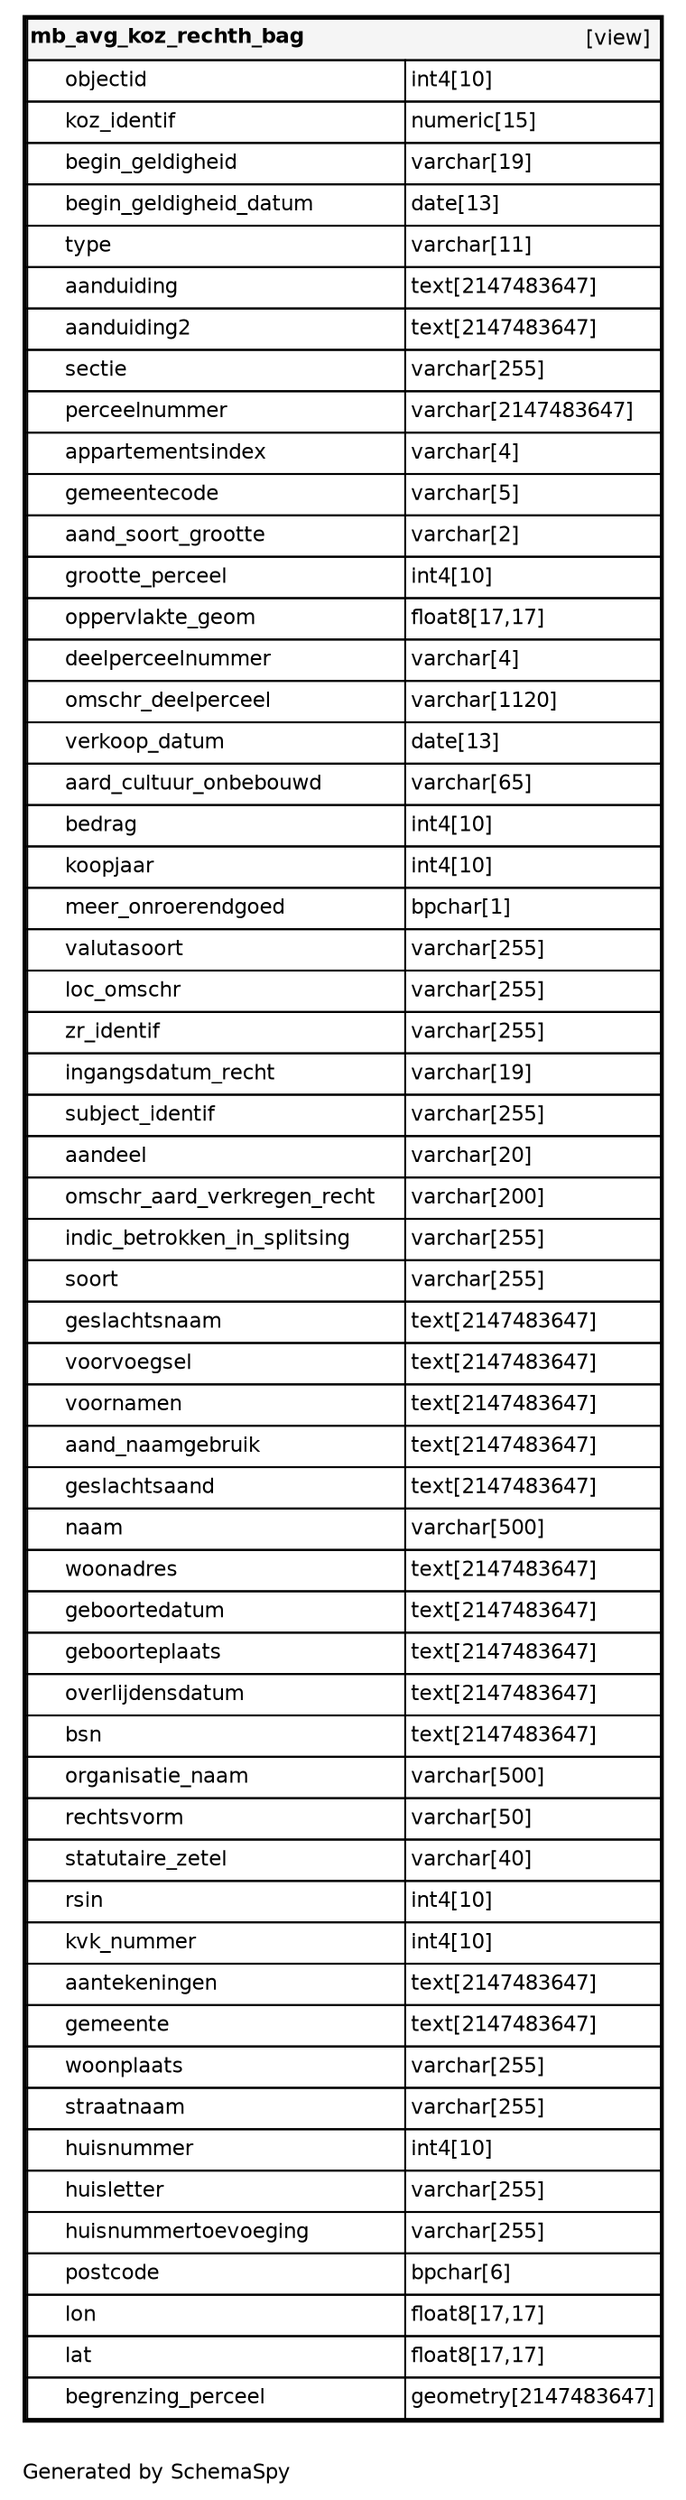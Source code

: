digraph "oneDegreeRelationshipsDiagram" {
  graph [    rankdir="RL"    bgcolor="#ffffff"    label="\nGenerated by SchemaSpy"    labeljust="l"    nodesep="0.18"    ranksep="0.46"    fontname="Helvetica"    fontsize="11"    ration="compress"  ];  node [    fontname="Helvetica"    fontsize="11"    shape="plaintext"  ];  edge [    arrowsize="0.8"  ];
  "mb_avg_koz_rechth_bag" [
   label=<
    <TABLE BORDER="2" CELLBORDER="1" CELLSPACING="0" BGCOLOR="#ffffff">
      <TR><TD COLSPAN="4"  BGCOLOR="#f5f5f5"><TABLE BORDER="0" CELLSPACING="0"><TR><TD ALIGN="LEFT" FIXEDSIZE="TRUE" WIDTH="143" HEIGHT="16"><B>mb_avg_koz_rechth_bag</B></TD><TD ALIGN="RIGHT">[view]</TD></TR></TABLE></TD></TR>
      <TR><TD PORT="objectid" COLSPAN="2" ALIGN="LEFT"><TABLE BORDER="0" CELLSPACING="0" ALIGN="LEFT"><TR ALIGN="LEFT"><TD ALIGN="LEFT" FIXEDSIZE="TRUE" WIDTH="15" HEIGHT="16"></TD><TD ALIGN="LEFT" FIXEDSIZE="TRUE" WIDTH="180" HEIGHT="16">objectid</TD></TR></TABLE></TD><TD PORT="objectid.type" ALIGN="LEFT">int4[10]</TD></TR>
      <TR><TD PORT="koz_identif" COLSPAN="2" ALIGN="LEFT"><TABLE BORDER="0" CELLSPACING="0" ALIGN="LEFT"><TR ALIGN="LEFT"><TD ALIGN="LEFT" FIXEDSIZE="TRUE" WIDTH="15" HEIGHT="16"></TD><TD ALIGN="LEFT" FIXEDSIZE="TRUE" WIDTH="180" HEIGHT="16">koz_identif</TD></TR></TABLE></TD><TD PORT="koz_identif.type" ALIGN="LEFT">numeric[15]</TD></TR>
      <TR><TD PORT="begin_geldigheid" COLSPAN="2" ALIGN="LEFT"><TABLE BORDER="0" CELLSPACING="0" ALIGN="LEFT"><TR ALIGN="LEFT"><TD ALIGN="LEFT" FIXEDSIZE="TRUE" WIDTH="15" HEIGHT="16"></TD><TD ALIGN="LEFT" FIXEDSIZE="TRUE" WIDTH="180" HEIGHT="16">begin_geldigheid</TD></TR></TABLE></TD><TD PORT="begin_geldigheid.type" ALIGN="LEFT">varchar[19]</TD></TR>
      <TR><TD PORT="begin_geldigheid_datum" COLSPAN="2" ALIGN="LEFT"><TABLE BORDER="0" CELLSPACING="0" ALIGN="LEFT"><TR ALIGN="LEFT"><TD ALIGN="LEFT" FIXEDSIZE="TRUE" WIDTH="15" HEIGHT="16"></TD><TD ALIGN="LEFT" FIXEDSIZE="TRUE" WIDTH="180" HEIGHT="16">begin_geldigheid_datum</TD></TR></TABLE></TD><TD PORT="begin_geldigheid_datum.type" ALIGN="LEFT">date[13]</TD></TR>
      <TR><TD PORT="type" COLSPAN="2" ALIGN="LEFT"><TABLE BORDER="0" CELLSPACING="0" ALIGN="LEFT"><TR ALIGN="LEFT"><TD ALIGN="LEFT" FIXEDSIZE="TRUE" WIDTH="15" HEIGHT="16"></TD><TD ALIGN="LEFT" FIXEDSIZE="TRUE" WIDTH="180" HEIGHT="16">type</TD></TR></TABLE></TD><TD PORT="type.type" ALIGN="LEFT">varchar[11]</TD></TR>
      <TR><TD PORT="aanduiding" COLSPAN="2" ALIGN="LEFT"><TABLE BORDER="0" CELLSPACING="0" ALIGN="LEFT"><TR ALIGN="LEFT"><TD ALIGN="LEFT" FIXEDSIZE="TRUE" WIDTH="15" HEIGHT="16"></TD><TD ALIGN="LEFT" FIXEDSIZE="TRUE" WIDTH="180" HEIGHT="16">aanduiding</TD></TR></TABLE></TD><TD PORT="aanduiding.type" ALIGN="LEFT">text[2147483647]</TD></TR>
      <TR><TD PORT="aanduiding2" COLSPAN="2" ALIGN="LEFT"><TABLE BORDER="0" CELLSPACING="0" ALIGN="LEFT"><TR ALIGN="LEFT"><TD ALIGN="LEFT" FIXEDSIZE="TRUE" WIDTH="15" HEIGHT="16"></TD><TD ALIGN="LEFT" FIXEDSIZE="TRUE" WIDTH="180" HEIGHT="16">aanduiding2</TD></TR></TABLE></TD><TD PORT="aanduiding2.type" ALIGN="LEFT">text[2147483647]</TD></TR>
      <TR><TD PORT="sectie" COLSPAN="2" ALIGN="LEFT"><TABLE BORDER="0" CELLSPACING="0" ALIGN="LEFT"><TR ALIGN="LEFT"><TD ALIGN="LEFT" FIXEDSIZE="TRUE" WIDTH="15" HEIGHT="16"></TD><TD ALIGN="LEFT" FIXEDSIZE="TRUE" WIDTH="180" HEIGHT="16">sectie</TD></TR></TABLE></TD><TD PORT="sectie.type" ALIGN="LEFT">varchar[255]</TD></TR>
      <TR><TD PORT="perceelnummer" COLSPAN="2" ALIGN="LEFT"><TABLE BORDER="0" CELLSPACING="0" ALIGN="LEFT"><TR ALIGN="LEFT"><TD ALIGN="LEFT" FIXEDSIZE="TRUE" WIDTH="15" HEIGHT="16"></TD><TD ALIGN="LEFT" FIXEDSIZE="TRUE" WIDTH="180" HEIGHT="16">perceelnummer</TD></TR></TABLE></TD><TD PORT="perceelnummer.type" ALIGN="LEFT">varchar[2147483647]</TD></TR>
      <TR><TD PORT="appartementsindex" COLSPAN="2" ALIGN="LEFT"><TABLE BORDER="0" CELLSPACING="0" ALIGN="LEFT"><TR ALIGN="LEFT"><TD ALIGN="LEFT" FIXEDSIZE="TRUE" WIDTH="15" HEIGHT="16"></TD><TD ALIGN="LEFT" FIXEDSIZE="TRUE" WIDTH="180" HEIGHT="16">appartementsindex</TD></TR></TABLE></TD><TD PORT="appartementsindex.type" ALIGN="LEFT">varchar[4]</TD></TR>
      <TR><TD PORT="gemeentecode" COLSPAN="2" ALIGN="LEFT"><TABLE BORDER="0" CELLSPACING="0" ALIGN="LEFT"><TR ALIGN="LEFT"><TD ALIGN="LEFT" FIXEDSIZE="TRUE" WIDTH="15" HEIGHT="16"></TD><TD ALIGN="LEFT" FIXEDSIZE="TRUE" WIDTH="180" HEIGHT="16">gemeentecode</TD></TR></TABLE></TD><TD PORT="gemeentecode.type" ALIGN="LEFT">varchar[5]</TD></TR>
      <TR><TD PORT="aand_soort_grootte" COLSPAN="2" ALIGN="LEFT"><TABLE BORDER="0" CELLSPACING="0" ALIGN="LEFT"><TR ALIGN="LEFT"><TD ALIGN="LEFT" FIXEDSIZE="TRUE" WIDTH="15" HEIGHT="16"></TD><TD ALIGN="LEFT" FIXEDSIZE="TRUE" WIDTH="180" HEIGHT="16">aand_soort_grootte</TD></TR></TABLE></TD><TD PORT="aand_soort_grootte.type" ALIGN="LEFT">varchar[2]</TD></TR>
      <TR><TD PORT="grootte_perceel" COLSPAN="2" ALIGN="LEFT"><TABLE BORDER="0" CELLSPACING="0" ALIGN="LEFT"><TR ALIGN="LEFT"><TD ALIGN="LEFT" FIXEDSIZE="TRUE" WIDTH="15" HEIGHT="16"></TD><TD ALIGN="LEFT" FIXEDSIZE="TRUE" WIDTH="180" HEIGHT="16">grootte_perceel</TD></TR></TABLE></TD><TD PORT="grootte_perceel.type" ALIGN="LEFT">int4[10]</TD></TR>
      <TR><TD PORT="oppervlakte_geom" COLSPAN="2" ALIGN="LEFT"><TABLE BORDER="0" CELLSPACING="0" ALIGN="LEFT"><TR ALIGN="LEFT"><TD ALIGN="LEFT" FIXEDSIZE="TRUE" WIDTH="15" HEIGHT="16"></TD><TD ALIGN="LEFT" FIXEDSIZE="TRUE" WIDTH="180" HEIGHT="16">oppervlakte_geom</TD></TR></TABLE></TD><TD PORT="oppervlakte_geom.type" ALIGN="LEFT">float8[17,17]</TD></TR>
      <TR><TD PORT="deelperceelnummer" COLSPAN="2" ALIGN="LEFT"><TABLE BORDER="0" CELLSPACING="0" ALIGN="LEFT"><TR ALIGN="LEFT"><TD ALIGN="LEFT" FIXEDSIZE="TRUE" WIDTH="15" HEIGHT="16"></TD><TD ALIGN="LEFT" FIXEDSIZE="TRUE" WIDTH="180" HEIGHT="16">deelperceelnummer</TD></TR></TABLE></TD><TD PORT="deelperceelnummer.type" ALIGN="LEFT">varchar[4]</TD></TR>
      <TR><TD PORT="omschr_deelperceel" COLSPAN="2" ALIGN="LEFT"><TABLE BORDER="0" CELLSPACING="0" ALIGN="LEFT"><TR ALIGN="LEFT"><TD ALIGN="LEFT" FIXEDSIZE="TRUE" WIDTH="15" HEIGHT="16"></TD><TD ALIGN="LEFT" FIXEDSIZE="TRUE" WIDTH="180" HEIGHT="16">omschr_deelperceel</TD></TR></TABLE></TD><TD PORT="omschr_deelperceel.type" ALIGN="LEFT">varchar[1120]</TD></TR>
      <TR><TD PORT="verkoop_datum" COLSPAN="2" ALIGN="LEFT"><TABLE BORDER="0" CELLSPACING="0" ALIGN="LEFT"><TR ALIGN="LEFT"><TD ALIGN="LEFT" FIXEDSIZE="TRUE" WIDTH="15" HEIGHT="16"></TD><TD ALIGN="LEFT" FIXEDSIZE="TRUE" WIDTH="180" HEIGHT="16">verkoop_datum</TD></TR></TABLE></TD><TD PORT="verkoop_datum.type" ALIGN="LEFT">date[13]</TD></TR>
      <TR><TD PORT="aard_cultuur_onbebouwd" COLSPAN="2" ALIGN="LEFT"><TABLE BORDER="0" CELLSPACING="0" ALIGN="LEFT"><TR ALIGN="LEFT"><TD ALIGN="LEFT" FIXEDSIZE="TRUE" WIDTH="15" HEIGHT="16"></TD><TD ALIGN="LEFT" FIXEDSIZE="TRUE" WIDTH="180" HEIGHT="16">aard_cultuur_onbebouwd</TD></TR></TABLE></TD><TD PORT="aard_cultuur_onbebouwd.type" ALIGN="LEFT">varchar[65]</TD></TR>
      <TR><TD PORT="bedrag" COLSPAN="2" ALIGN="LEFT"><TABLE BORDER="0" CELLSPACING="0" ALIGN="LEFT"><TR ALIGN="LEFT"><TD ALIGN="LEFT" FIXEDSIZE="TRUE" WIDTH="15" HEIGHT="16"></TD><TD ALIGN="LEFT" FIXEDSIZE="TRUE" WIDTH="180" HEIGHT="16">bedrag</TD></TR></TABLE></TD><TD PORT="bedrag.type" ALIGN="LEFT">int4[10]</TD></TR>
      <TR><TD PORT="koopjaar" COLSPAN="2" ALIGN="LEFT"><TABLE BORDER="0" CELLSPACING="0" ALIGN="LEFT"><TR ALIGN="LEFT"><TD ALIGN="LEFT" FIXEDSIZE="TRUE" WIDTH="15" HEIGHT="16"></TD><TD ALIGN="LEFT" FIXEDSIZE="TRUE" WIDTH="180" HEIGHT="16">koopjaar</TD></TR></TABLE></TD><TD PORT="koopjaar.type" ALIGN="LEFT">int4[10]</TD></TR>
      <TR><TD PORT="meer_onroerendgoed" COLSPAN="2" ALIGN="LEFT"><TABLE BORDER="0" CELLSPACING="0" ALIGN="LEFT"><TR ALIGN="LEFT"><TD ALIGN="LEFT" FIXEDSIZE="TRUE" WIDTH="15" HEIGHT="16"></TD><TD ALIGN="LEFT" FIXEDSIZE="TRUE" WIDTH="180" HEIGHT="16">meer_onroerendgoed</TD></TR></TABLE></TD><TD PORT="meer_onroerendgoed.type" ALIGN="LEFT">bpchar[1]</TD></TR>
      <TR><TD PORT="valutasoort" COLSPAN="2" ALIGN="LEFT"><TABLE BORDER="0" CELLSPACING="0" ALIGN="LEFT"><TR ALIGN="LEFT"><TD ALIGN="LEFT" FIXEDSIZE="TRUE" WIDTH="15" HEIGHT="16"></TD><TD ALIGN="LEFT" FIXEDSIZE="TRUE" WIDTH="180" HEIGHT="16">valutasoort</TD></TR></TABLE></TD><TD PORT="valutasoort.type" ALIGN="LEFT">varchar[255]</TD></TR>
      <TR><TD PORT="loc_omschr" COLSPAN="2" ALIGN="LEFT"><TABLE BORDER="0" CELLSPACING="0" ALIGN="LEFT"><TR ALIGN="LEFT"><TD ALIGN="LEFT" FIXEDSIZE="TRUE" WIDTH="15" HEIGHT="16"></TD><TD ALIGN="LEFT" FIXEDSIZE="TRUE" WIDTH="180" HEIGHT="16">loc_omschr</TD></TR></TABLE></TD><TD PORT="loc_omschr.type" ALIGN="LEFT">varchar[255]</TD></TR>
      <TR><TD PORT="zr_identif" COLSPAN="2" ALIGN="LEFT"><TABLE BORDER="0" CELLSPACING="0" ALIGN="LEFT"><TR ALIGN="LEFT"><TD ALIGN="LEFT" FIXEDSIZE="TRUE" WIDTH="15" HEIGHT="16"></TD><TD ALIGN="LEFT" FIXEDSIZE="TRUE" WIDTH="180" HEIGHT="16">zr_identif</TD></TR></TABLE></TD><TD PORT="zr_identif.type" ALIGN="LEFT">varchar[255]</TD></TR>
      <TR><TD PORT="ingangsdatum_recht" COLSPAN="2" ALIGN="LEFT"><TABLE BORDER="0" CELLSPACING="0" ALIGN="LEFT"><TR ALIGN="LEFT"><TD ALIGN="LEFT" FIXEDSIZE="TRUE" WIDTH="15" HEIGHT="16"></TD><TD ALIGN="LEFT" FIXEDSIZE="TRUE" WIDTH="180" HEIGHT="16">ingangsdatum_recht</TD></TR></TABLE></TD><TD PORT="ingangsdatum_recht.type" ALIGN="LEFT">varchar[19]</TD></TR>
      <TR><TD PORT="subject_identif" COLSPAN="2" ALIGN="LEFT"><TABLE BORDER="0" CELLSPACING="0" ALIGN="LEFT"><TR ALIGN="LEFT"><TD ALIGN="LEFT" FIXEDSIZE="TRUE" WIDTH="15" HEIGHT="16"></TD><TD ALIGN="LEFT" FIXEDSIZE="TRUE" WIDTH="180" HEIGHT="16">subject_identif</TD></TR></TABLE></TD><TD PORT="subject_identif.type" ALIGN="LEFT">varchar[255]</TD></TR>
      <TR><TD PORT="aandeel" COLSPAN="2" ALIGN="LEFT"><TABLE BORDER="0" CELLSPACING="0" ALIGN="LEFT"><TR ALIGN="LEFT"><TD ALIGN="LEFT" FIXEDSIZE="TRUE" WIDTH="15" HEIGHT="16"></TD><TD ALIGN="LEFT" FIXEDSIZE="TRUE" WIDTH="180" HEIGHT="16">aandeel</TD></TR></TABLE></TD><TD PORT="aandeel.type" ALIGN="LEFT">varchar[20]</TD></TR>
      <TR><TD PORT="omschr_aard_verkregen_recht" COLSPAN="2" ALIGN="LEFT"><TABLE BORDER="0" CELLSPACING="0" ALIGN="LEFT"><TR ALIGN="LEFT"><TD ALIGN="LEFT" FIXEDSIZE="TRUE" WIDTH="15" HEIGHT="16"></TD><TD ALIGN="LEFT" FIXEDSIZE="TRUE" WIDTH="180" HEIGHT="16">omschr_aard_verkregen_recht</TD></TR></TABLE></TD><TD PORT="omschr_aard_verkregen_recht.type" ALIGN="LEFT">varchar[200]</TD></TR>
      <TR><TD PORT="indic_betrokken_in_splitsing" COLSPAN="2" ALIGN="LEFT"><TABLE BORDER="0" CELLSPACING="0" ALIGN="LEFT"><TR ALIGN="LEFT"><TD ALIGN="LEFT" FIXEDSIZE="TRUE" WIDTH="15" HEIGHT="16"></TD><TD ALIGN="LEFT" FIXEDSIZE="TRUE" WIDTH="180" HEIGHT="16">indic_betrokken_in_splitsing</TD></TR></TABLE></TD><TD PORT="indic_betrokken_in_splitsing.type" ALIGN="LEFT">varchar[255]</TD></TR>
      <TR><TD PORT="soort" COLSPAN="2" ALIGN="LEFT"><TABLE BORDER="0" CELLSPACING="0" ALIGN="LEFT"><TR ALIGN="LEFT"><TD ALIGN="LEFT" FIXEDSIZE="TRUE" WIDTH="15" HEIGHT="16"></TD><TD ALIGN="LEFT" FIXEDSIZE="TRUE" WIDTH="180" HEIGHT="16">soort</TD></TR></TABLE></TD><TD PORT="soort.type" ALIGN="LEFT">varchar[255]</TD></TR>
      <TR><TD PORT="geslachtsnaam" COLSPAN="2" ALIGN="LEFT"><TABLE BORDER="0" CELLSPACING="0" ALIGN="LEFT"><TR ALIGN="LEFT"><TD ALIGN="LEFT" FIXEDSIZE="TRUE" WIDTH="15" HEIGHT="16"></TD><TD ALIGN="LEFT" FIXEDSIZE="TRUE" WIDTH="180" HEIGHT="16">geslachtsnaam</TD></TR></TABLE></TD><TD PORT="geslachtsnaam.type" ALIGN="LEFT">text[2147483647]</TD></TR>
      <TR><TD PORT="voorvoegsel" COLSPAN="2" ALIGN="LEFT"><TABLE BORDER="0" CELLSPACING="0" ALIGN="LEFT"><TR ALIGN="LEFT"><TD ALIGN="LEFT" FIXEDSIZE="TRUE" WIDTH="15" HEIGHT="16"></TD><TD ALIGN="LEFT" FIXEDSIZE="TRUE" WIDTH="180" HEIGHT="16">voorvoegsel</TD></TR></TABLE></TD><TD PORT="voorvoegsel.type" ALIGN="LEFT">text[2147483647]</TD></TR>
      <TR><TD PORT="voornamen" COLSPAN="2" ALIGN="LEFT"><TABLE BORDER="0" CELLSPACING="0" ALIGN="LEFT"><TR ALIGN="LEFT"><TD ALIGN="LEFT" FIXEDSIZE="TRUE" WIDTH="15" HEIGHT="16"></TD><TD ALIGN="LEFT" FIXEDSIZE="TRUE" WIDTH="180" HEIGHT="16">voornamen</TD></TR></TABLE></TD><TD PORT="voornamen.type" ALIGN="LEFT">text[2147483647]</TD></TR>
      <TR><TD PORT="aand_naamgebruik" COLSPAN="2" ALIGN="LEFT"><TABLE BORDER="0" CELLSPACING="0" ALIGN="LEFT"><TR ALIGN="LEFT"><TD ALIGN="LEFT" FIXEDSIZE="TRUE" WIDTH="15" HEIGHT="16"></TD><TD ALIGN="LEFT" FIXEDSIZE="TRUE" WIDTH="180" HEIGHT="16">aand_naamgebruik</TD></TR></TABLE></TD><TD PORT="aand_naamgebruik.type" ALIGN="LEFT">text[2147483647]</TD></TR>
      <TR><TD PORT="geslachtsaand" COLSPAN="2" ALIGN="LEFT"><TABLE BORDER="0" CELLSPACING="0" ALIGN="LEFT"><TR ALIGN="LEFT"><TD ALIGN="LEFT" FIXEDSIZE="TRUE" WIDTH="15" HEIGHT="16"></TD><TD ALIGN="LEFT" FIXEDSIZE="TRUE" WIDTH="180" HEIGHT="16">geslachtsaand</TD></TR></TABLE></TD><TD PORT="geslachtsaand.type" ALIGN="LEFT">text[2147483647]</TD></TR>
      <TR><TD PORT="naam" COLSPAN="2" ALIGN="LEFT"><TABLE BORDER="0" CELLSPACING="0" ALIGN="LEFT"><TR ALIGN="LEFT"><TD ALIGN="LEFT" FIXEDSIZE="TRUE" WIDTH="15" HEIGHT="16"></TD><TD ALIGN="LEFT" FIXEDSIZE="TRUE" WIDTH="180" HEIGHT="16">naam</TD></TR></TABLE></TD><TD PORT="naam.type" ALIGN="LEFT">varchar[500]</TD></TR>
      <TR><TD PORT="woonadres" COLSPAN="2" ALIGN="LEFT"><TABLE BORDER="0" CELLSPACING="0" ALIGN="LEFT"><TR ALIGN="LEFT"><TD ALIGN="LEFT" FIXEDSIZE="TRUE" WIDTH="15" HEIGHT="16"></TD><TD ALIGN="LEFT" FIXEDSIZE="TRUE" WIDTH="180" HEIGHT="16">woonadres</TD></TR></TABLE></TD><TD PORT="woonadres.type" ALIGN="LEFT">text[2147483647]</TD></TR>
      <TR><TD PORT="geboortedatum" COLSPAN="2" ALIGN="LEFT"><TABLE BORDER="0" CELLSPACING="0" ALIGN="LEFT"><TR ALIGN="LEFT"><TD ALIGN="LEFT" FIXEDSIZE="TRUE" WIDTH="15" HEIGHT="16"></TD><TD ALIGN="LEFT" FIXEDSIZE="TRUE" WIDTH="180" HEIGHT="16">geboortedatum</TD></TR></TABLE></TD><TD PORT="geboortedatum.type" ALIGN="LEFT">text[2147483647]</TD></TR>
      <TR><TD PORT="geboorteplaats" COLSPAN="2" ALIGN="LEFT"><TABLE BORDER="0" CELLSPACING="0" ALIGN="LEFT"><TR ALIGN="LEFT"><TD ALIGN="LEFT" FIXEDSIZE="TRUE" WIDTH="15" HEIGHT="16"></TD><TD ALIGN="LEFT" FIXEDSIZE="TRUE" WIDTH="180" HEIGHT="16">geboorteplaats</TD></TR></TABLE></TD><TD PORT="geboorteplaats.type" ALIGN="LEFT">text[2147483647]</TD></TR>
      <TR><TD PORT="overlijdensdatum" COLSPAN="2" ALIGN="LEFT"><TABLE BORDER="0" CELLSPACING="0" ALIGN="LEFT"><TR ALIGN="LEFT"><TD ALIGN="LEFT" FIXEDSIZE="TRUE" WIDTH="15" HEIGHT="16"></TD><TD ALIGN="LEFT" FIXEDSIZE="TRUE" WIDTH="180" HEIGHT="16">overlijdensdatum</TD></TR></TABLE></TD><TD PORT="overlijdensdatum.type" ALIGN="LEFT">text[2147483647]</TD></TR>
      <TR><TD PORT="bsn" COLSPAN="2" ALIGN="LEFT"><TABLE BORDER="0" CELLSPACING="0" ALIGN="LEFT"><TR ALIGN="LEFT"><TD ALIGN="LEFT" FIXEDSIZE="TRUE" WIDTH="15" HEIGHT="16"></TD><TD ALIGN="LEFT" FIXEDSIZE="TRUE" WIDTH="180" HEIGHT="16">bsn</TD></TR></TABLE></TD><TD PORT="bsn.type" ALIGN="LEFT">text[2147483647]</TD></TR>
      <TR><TD PORT="organisatie_naam" COLSPAN="2" ALIGN="LEFT"><TABLE BORDER="0" CELLSPACING="0" ALIGN="LEFT"><TR ALIGN="LEFT"><TD ALIGN="LEFT" FIXEDSIZE="TRUE" WIDTH="15" HEIGHT="16"></TD><TD ALIGN="LEFT" FIXEDSIZE="TRUE" WIDTH="180" HEIGHT="16">organisatie_naam</TD></TR></TABLE></TD><TD PORT="organisatie_naam.type" ALIGN="LEFT">varchar[500]</TD></TR>
      <TR><TD PORT="rechtsvorm" COLSPAN="2" ALIGN="LEFT"><TABLE BORDER="0" CELLSPACING="0" ALIGN="LEFT"><TR ALIGN="LEFT"><TD ALIGN="LEFT" FIXEDSIZE="TRUE" WIDTH="15" HEIGHT="16"></TD><TD ALIGN="LEFT" FIXEDSIZE="TRUE" WIDTH="180" HEIGHT="16">rechtsvorm</TD></TR></TABLE></TD><TD PORT="rechtsvorm.type" ALIGN="LEFT">varchar[50]</TD></TR>
      <TR><TD PORT="statutaire_zetel" COLSPAN="2" ALIGN="LEFT"><TABLE BORDER="0" CELLSPACING="0" ALIGN="LEFT"><TR ALIGN="LEFT"><TD ALIGN="LEFT" FIXEDSIZE="TRUE" WIDTH="15" HEIGHT="16"></TD><TD ALIGN="LEFT" FIXEDSIZE="TRUE" WIDTH="180" HEIGHT="16">statutaire_zetel</TD></TR></TABLE></TD><TD PORT="statutaire_zetel.type" ALIGN="LEFT">varchar[40]</TD></TR>
      <TR><TD PORT="rsin" COLSPAN="2" ALIGN="LEFT"><TABLE BORDER="0" CELLSPACING="0" ALIGN="LEFT"><TR ALIGN="LEFT"><TD ALIGN="LEFT" FIXEDSIZE="TRUE" WIDTH="15" HEIGHT="16"></TD><TD ALIGN="LEFT" FIXEDSIZE="TRUE" WIDTH="180" HEIGHT="16">rsin</TD></TR></TABLE></TD><TD PORT="rsin.type" ALIGN="LEFT">int4[10]</TD></TR>
      <TR><TD PORT="kvk_nummer" COLSPAN="2" ALIGN="LEFT"><TABLE BORDER="0" CELLSPACING="0" ALIGN="LEFT"><TR ALIGN="LEFT"><TD ALIGN="LEFT" FIXEDSIZE="TRUE" WIDTH="15" HEIGHT="16"></TD><TD ALIGN="LEFT" FIXEDSIZE="TRUE" WIDTH="180" HEIGHT="16">kvk_nummer</TD></TR></TABLE></TD><TD PORT="kvk_nummer.type" ALIGN="LEFT">int4[10]</TD></TR>
      <TR><TD PORT="aantekeningen" COLSPAN="2" ALIGN="LEFT"><TABLE BORDER="0" CELLSPACING="0" ALIGN="LEFT"><TR ALIGN="LEFT"><TD ALIGN="LEFT" FIXEDSIZE="TRUE" WIDTH="15" HEIGHT="16"></TD><TD ALIGN="LEFT" FIXEDSIZE="TRUE" WIDTH="180" HEIGHT="16">aantekeningen</TD></TR></TABLE></TD><TD PORT="aantekeningen.type" ALIGN="LEFT">text[2147483647]</TD></TR>
      <TR><TD PORT="gemeente" COLSPAN="2" ALIGN="LEFT"><TABLE BORDER="0" CELLSPACING="0" ALIGN="LEFT"><TR ALIGN="LEFT"><TD ALIGN="LEFT" FIXEDSIZE="TRUE" WIDTH="15" HEIGHT="16"></TD><TD ALIGN="LEFT" FIXEDSIZE="TRUE" WIDTH="180" HEIGHT="16">gemeente</TD></TR></TABLE></TD><TD PORT="gemeente.type" ALIGN="LEFT">text[2147483647]</TD></TR>
      <TR><TD PORT="woonplaats" COLSPAN="2" ALIGN="LEFT"><TABLE BORDER="0" CELLSPACING="0" ALIGN="LEFT"><TR ALIGN="LEFT"><TD ALIGN="LEFT" FIXEDSIZE="TRUE" WIDTH="15" HEIGHT="16"></TD><TD ALIGN="LEFT" FIXEDSIZE="TRUE" WIDTH="180" HEIGHT="16">woonplaats</TD></TR></TABLE></TD><TD PORT="woonplaats.type" ALIGN="LEFT">varchar[255]</TD></TR>
      <TR><TD PORT="straatnaam" COLSPAN="2" ALIGN="LEFT"><TABLE BORDER="0" CELLSPACING="0" ALIGN="LEFT"><TR ALIGN="LEFT"><TD ALIGN="LEFT" FIXEDSIZE="TRUE" WIDTH="15" HEIGHT="16"></TD><TD ALIGN="LEFT" FIXEDSIZE="TRUE" WIDTH="180" HEIGHT="16">straatnaam</TD></TR></TABLE></TD><TD PORT="straatnaam.type" ALIGN="LEFT">varchar[255]</TD></TR>
      <TR><TD PORT="huisnummer" COLSPAN="2" ALIGN="LEFT"><TABLE BORDER="0" CELLSPACING="0" ALIGN="LEFT"><TR ALIGN="LEFT"><TD ALIGN="LEFT" FIXEDSIZE="TRUE" WIDTH="15" HEIGHT="16"></TD><TD ALIGN="LEFT" FIXEDSIZE="TRUE" WIDTH="180" HEIGHT="16">huisnummer</TD></TR></TABLE></TD><TD PORT="huisnummer.type" ALIGN="LEFT">int4[10]</TD></TR>
      <TR><TD PORT="huisletter" COLSPAN="2" ALIGN="LEFT"><TABLE BORDER="0" CELLSPACING="0" ALIGN="LEFT"><TR ALIGN="LEFT"><TD ALIGN="LEFT" FIXEDSIZE="TRUE" WIDTH="15" HEIGHT="16"></TD><TD ALIGN="LEFT" FIXEDSIZE="TRUE" WIDTH="180" HEIGHT="16">huisletter</TD></TR></TABLE></TD><TD PORT="huisletter.type" ALIGN="LEFT">varchar[255]</TD></TR>
      <TR><TD PORT="huisnummertoevoeging" COLSPAN="2" ALIGN="LEFT"><TABLE BORDER="0" CELLSPACING="0" ALIGN="LEFT"><TR ALIGN="LEFT"><TD ALIGN="LEFT" FIXEDSIZE="TRUE" WIDTH="15" HEIGHT="16"></TD><TD ALIGN="LEFT" FIXEDSIZE="TRUE" WIDTH="180" HEIGHT="16">huisnummertoevoeging</TD></TR></TABLE></TD><TD PORT="huisnummertoevoeging.type" ALIGN="LEFT">varchar[255]</TD></TR>
      <TR><TD PORT="postcode" COLSPAN="2" ALIGN="LEFT"><TABLE BORDER="0" CELLSPACING="0" ALIGN="LEFT"><TR ALIGN="LEFT"><TD ALIGN="LEFT" FIXEDSIZE="TRUE" WIDTH="15" HEIGHT="16"></TD><TD ALIGN="LEFT" FIXEDSIZE="TRUE" WIDTH="180" HEIGHT="16">postcode</TD></TR></TABLE></TD><TD PORT="postcode.type" ALIGN="LEFT">bpchar[6]</TD></TR>
      <TR><TD PORT="lon" COLSPAN="2" ALIGN="LEFT"><TABLE BORDER="0" CELLSPACING="0" ALIGN="LEFT"><TR ALIGN="LEFT"><TD ALIGN="LEFT" FIXEDSIZE="TRUE" WIDTH="15" HEIGHT="16"></TD><TD ALIGN="LEFT" FIXEDSIZE="TRUE" WIDTH="180" HEIGHT="16">lon</TD></TR></TABLE></TD><TD PORT="lon.type" ALIGN="LEFT">float8[17,17]</TD></TR>
      <TR><TD PORT="lat" COLSPAN="2" ALIGN="LEFT"><TABLE BORDER="0" CELLSPACING="0" ALIGN="LEFT"><TR ALIGN="LEFT"><TD ALIGN="LEFT" FIXEDSIZE="TRUE" WIDTH="15" HEIGHT="16"></TD><TD ALIGN="LEFT" FIXEDSIZE="TRUE" WIDTH="180" HEIGHT="16">lat</TD></TR></TABLE></TD><TD PORT="lat.type" ALIGN="LEFT">float8[17,17]</TD></TR>
      <TR><TD PORT="begrenzing_perceel" COLSPAN="2" ALIGN="LEFT"><TABLE BORDER="0" CELLSPACING="0" ALIGN="LEFT"><TR ALIGN="LEFT"><TD ALIGN="LEFT" FIXEDSIZE="TRUE" WIDTH="15" HEIGHT="16"></TD><TD ALIGN="LEFT" FIXEDSIZE="TRUE" WIDTH="180" HEIGHT="16">begrenzing_perceel</TD></TR></TABLE></TD><TD PORT="begrenzing_perceel.type" ALIGN="LEFT">geometry[2147483647]</TD></TR>
    </TABLE>>
    URL="mb_avg_koz_rechth_bag.html"
    target="_top"
    tooltip="mb_avg_koz_rechth_bag"
  ];
}
